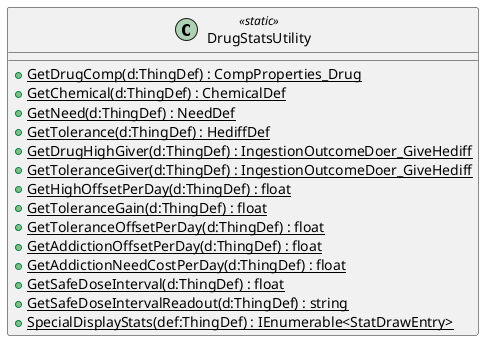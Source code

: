 @startuml
class DrugStatsUtility <<static>> {
    + {static} GetDrugComp(d:ThingDef) : CompProperties_Drug
    + {static} GetChemical(d:ThingDef) : ChemicalDef
    + {static} GetNeed(d:ThingDef) : NeedDef
    + {static} GetTolerance(d:ThingDef) : HediffDef
    + {static} GetDrugHighGiver(d:ThingDef) : IngestionOutcomeDoer_GiveHediff
    + {static} GetToleranceGiver(d:ThingDef) : IngestionOutcomeDoer_GiveHediff
    + {static} GetHighOffsetPerDay(d:ThingDef) : float
    + {static} GetToleranceGain(d:ThingDef) : float
    + {static} GetToleranceOffsetPerDay(d:ThingDef) : float
    + {static} GetAddictionOffsetPerDay(d:ThingDef) : float
    + {static} GetAddictionNeedCostPerDay(d:ThingDef) : float
    + {static} GetSafeDoseInterval(d:ThingDef) : float
    + {static} GetSafeDoseIntervalReadout(d:ThingDef) : string
    + {static} SpecialDisplayStats(def:ThingDef) : IEnumerable<StatDrawEntry>
}
@enduml
